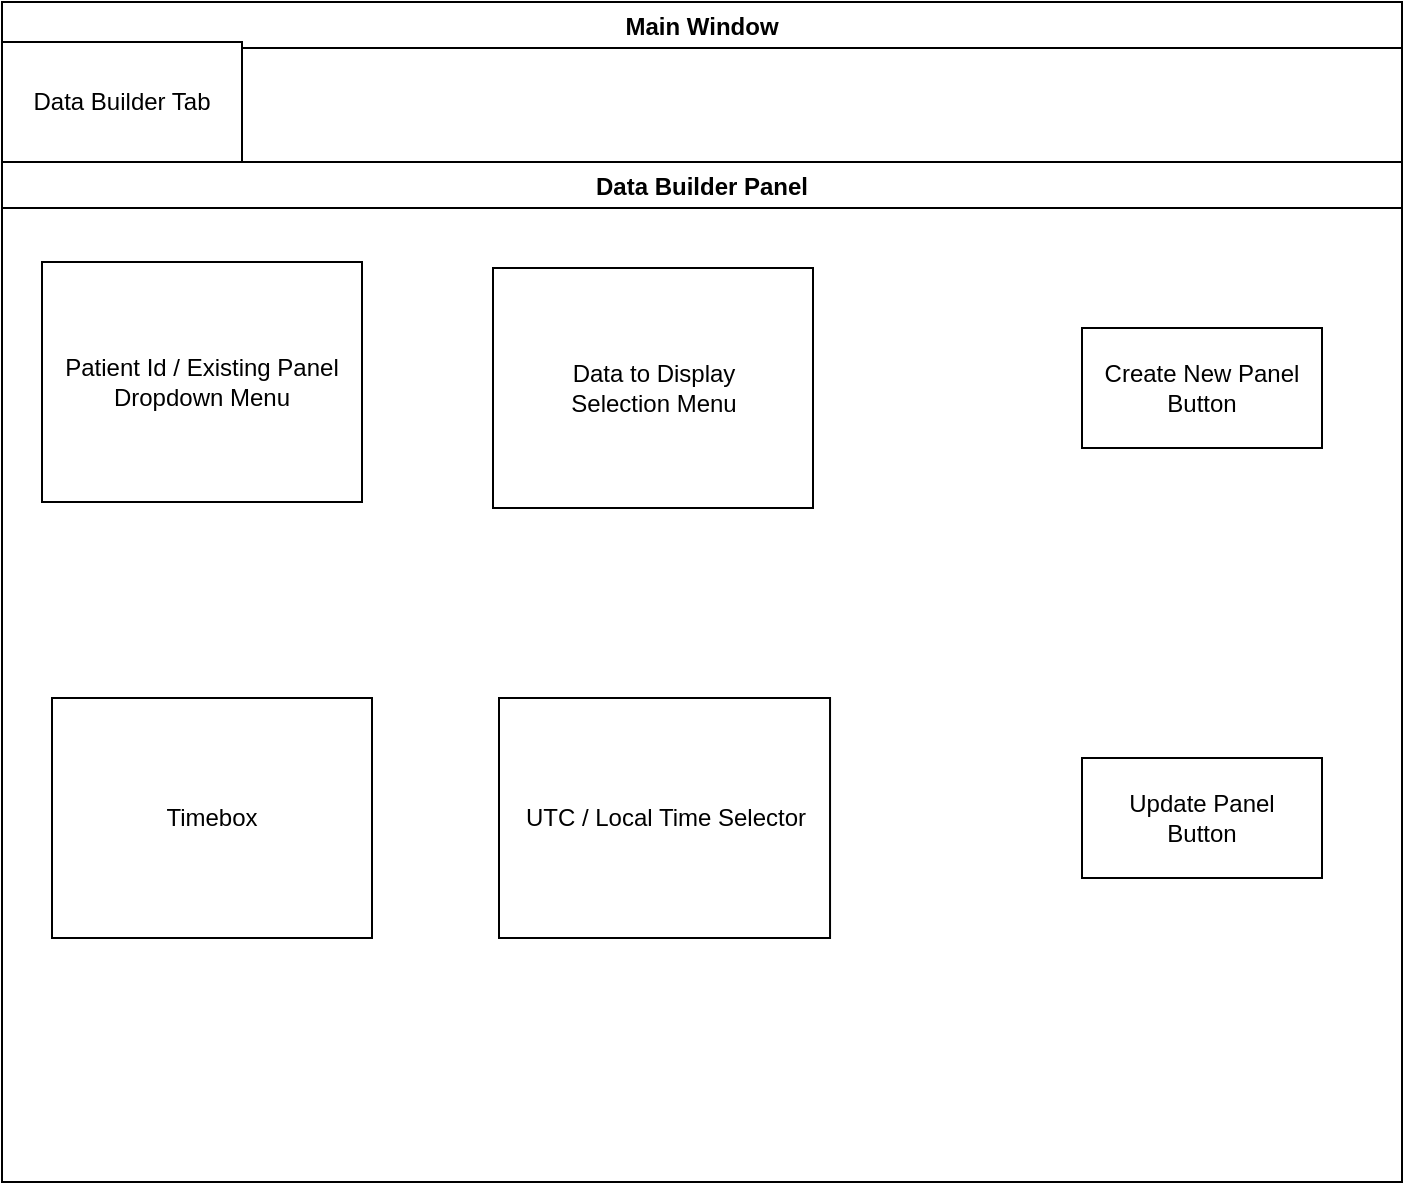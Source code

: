 <mxfile version="20.3.3" type="github" pages="3">
  <diagram id="dredKK3kPEjf5sC-nhx5" name="Page-1">
    <mxGraphModel dx="1422" dy="794" grid="0" gridSize="10" guides="1" tooltips="1" connect="1" arrows="1" fold="1" page="1" pageScale="1" pageWidth="1100" pageHeight="850" math="0" shadow="0">
      <root>
        <mxCell id="0" />
        <mxCell id="1" parent="0" />
        <mxCell id="296LX0kJDEPLhYGs-pcD-1" value="Main Window" style="swimlane;" vertex="1" parent="1">
          <mxGeometry x="30" y="70" width="700" height="590" as="geometry" />
        </mxCell>
        <mxCell id="296LX0kJDEPLhYGs-pcD-2" value="Data Builder Tab" style="rounded=0;whiteSpace=wrap;html=1;" vertex="1" parent="296LX0kJDEPLhYGs-pcD-1">
          <mxGeometry y="20" width="120" height="60" as="geometry" />
        </mxCell>
        <mxCell id="296LX0kJDEPLhYGs-pcD-3" value="Data Builder Panel" style="swimlane;" vertex="1" parent="296LX0kJDEPLhYGs-pcD-1">
          <mxGeometry y="80" width="700" height="510" as="geometry" />
        </mxCell>
        <mxCell id="296LX0kJDEPLhYGs-pcD-4" value="Patient Id / Existing Panel Dropdown Menu" style="rounded=0;whiteSpace=wrap;html=1;" vertex="1" parent="296LX0kJDEPLhYGs-pcD-3">
          <mxGeometry x="20" y="50" width="160" height="120" as="geometry" />
        </mxCell>
        <mxCell id="296LX0kJDEPLhYGs-pcD-5" value="Timebox" style="rounded=0;whiteSpace=wrap;html=1;" vertex="1" parent="296LX0kJDEPLhYGs-pcD-3">
          <mxGeometry x="25" y="268" width="160" height="120" as="geometry" />
        </mxCell>
        <mxCell id="296LX0kJDEPLhYGs-pcD-6" value="Data to Display &lt;br&gt;Selection Menu" style="rounded=0;whiteSpace=wrap;html=1;" vertex="1" parent="296LX0kJDEPLhYGs-pcD-3">
          <mxGeometry x="245.5" y="53" width="160" height="120" as="geometry" />
        </mxCell>
        <mxCell id="296LX0kJDEPLhYGs-pcD-7" value="Create New Panel&lt;br&gt;Button" style="rounded=0;whiteSpace=wrap;html=1;" vertex="1" parent="296LX0kJDEPLhYGs-pcD-3">
          <mxGeometry x="540" y="83" width="120" height="60" as="geometry" />
        </mxCell>
        <mxCell id="296LX0kJDEPLhYGs-pcD-10" value="Update Panel&lt;br&gt;Button" style="rounded=0;whiteSpace=wrap;html=1;" vertex="1" parent="296LX0kJDEPLhYGs-pcD-3">
          <mxGeometry x="540" y="298" width="120" height="60" as="geometry" />
        </mxCell>
        <mxCell id="296LX0kJDEPLhYGs-pcD-12" value="UTC / Local Time Selector" style="rounded=0;whiteSpace=wrap;html=1;aspect=fixed;" vertex="1" parent="296LX0kJDEPLhYGs-pcD-3">
          <mxGeometry x="248.5" y="268" width="165.52" height="120" as="geometry" />
        </mxCell>
      </root>
    </mxGraphModel>
  </diagram>
  <diagram id="8HZK15Q0EfiEEUhx8xKc" name="Page-2">
    <mxGraphModel dx="1422" dy="794" grid="0" gridSize="10" guides="1" tooltips="1" connect="1" arrows="1" fold="1" page="1" pageScale="1" pageWidth="1100" pageHeight="850" math="0" shadow="0">
      <root>
        <mxCell id="0" />
        <mxCell id="1" parent="0" />
        <mxCell id="lmMfMXd3Vjk9E3a_WQbr-1" value="Main Window" style="swimlane;" vertex="1" parent="1">
          <mxGeometry x="48" y="70" width="700" height="590" as="geometry" />
        </mxCell>
        <mxCell id="lmMfMXd3Vjk9E3a_WQbr-2" value="Data Builder Tab" style="rounded=0;whiteSpace=wrap;html=1;" vertex="1" parent="lmMfMXd3Vjk9E3a_WQbr-1">
          <mxGeometry y="20" width="120" height="60" as="geometry" />
        </mxCell>
        <mxCell id="lmMfMXd3Vjk9E3a_WQbr-3" value="Data Panel A" style="swimlane;" vertex="1" parent="lmMfMXd3Vjk9E3a_WQbr-1">
          <mxGeometry y="80" width="700" height="510" as="geometry" />
        </mxCell>
        <mxCell id="lmMfMXd3Vjk9E3a_WQbr-4" value="Patient Id" style="rounded=0;whiteSpace=wrap;html=1;" vertex="1" parent="lmMfMXd3Vjk9E3a_WQbr-3">
          <mxGeometry x="7" y="30" width="115" height="33" as="geometry" />
        </mxCell>
        <mxCell id="lmMfMXd3Vjk9E3a_WQbr-6" value="Plot Sensor Data A" style="rounded=0;whiteSpace=wrap;html=1;" vertex="1" parent="lmMfMXd3Vjk9E3a_WQbr-3">
          <mxGeometry x="7" y="84" width="358" height="120" as="geometry" />
        </mxCell>
        <mxCell id="lmMfMXd3Vjk9E3a_WQbr-7" value="Timebox" style="rounded=0;whiteSpace=wrap;html=1;" vertex="1" parent="lmMfMXd3Vjk9E3a_WQbr-3">
          <mxGeometry x="551" y="30" width="120" height="60" as="geometry" />
        </mxCell>
        <mxCell id="lmMfMXd3Vjk9E3a_WQbr-8" value="UTC/Local Time Toggle" style="rounded=0;whiteSpace=wrap;html=1;" vertex="1" parent="lmMfMXd3Vjk9E3a_WQbr-3">
          <mxGeometry x="551" y="106" width="120" height="60" as="geometry" />
        </mxCell>
        <mxCell id="lmMfMXd3Vjk9E3a_WQbr-12" value="Plot Sensor Data C" style="rounded=0;whiteSpace=wrap;html=1;" vertex="1" parent="lmMfMXd3Vjk9E3a_WQbr-3">
          <mxGeometry x="7" y="346" width="357" height="120" as="geometry" />
        </mxCell>
        <mxCell id="lmMfMXd3Vjk9E3a_WQbr-11" value="Plot Sensor Data B" style="rounded=0;whiteSpace=wrap;html=1;" vertex="1" parent="lmMfMXd3Vjk9E3a_WQbr-3">
          <mxGeometry x="7" y="215" width="356" height="120" as="geometry" />
        </mxCell>
        <mxCell id="lmMfMXd3Vjk9E3a_WQbr-13" value="..." style="text;html=1;align=center;verticalAlign=middle;resizable=0;points=[];autosize=1;strokeColor=none;fillColor=none;" vertex="1" parent="lmMfMXd3Vjk9E3a_WQbr-3">
          <mxGeometry x="73" y="477" width="28" height="26" as="geometry" />
        </mxCell>
        <mxCell id="MtK9HAOIWM41lRYsLnEL-1" value="Aggregate Button" style="rounded=0;whiteSpace=wrap;html=1;" vertex="1" parent="lmMfMXd3Vjk9E3a_WQbr-3">
          <mxGeometry x="551" y="185" width="120" height="60" as="geometry" />
        </mxCell>
        <mxCell id="lmMfMXd3Vjk9E3a_WQbr-10" value="Data Panel A Tab" style="rounded=0;whiteSpace=wrap;html=1;" vertex="1" parent="lmMfMXd3Vjk9E3a_WQbr-1">
          <mxGeometry x="120" y="20" width="120" height="60" as="geometry" />
        </mxCell>
      </root>
    </mxGraphModel>
  </diagram>
  <diagram id="h4zy86VA11wBFgwCgoM1" name="Page-3">
    <mxGraphModel dx="630" dy="784" grid="0" gridSize="10" guides="1" tooltips="1" connect="1" arrows="1" fold="1" page="1" pageScale="1" pageWidth="1100" pageHeight="850" math="0" shadow="0">
      <root>
        <mxCell id="0" />
        <mxCell id="1" parent="0" />
        <mxCell id="SL9D9ycsEYWnFnFlBuoh-1" value="Main Window" style="swimlane;" vertex="1" parent="1">
          <mxGeometry x="48" y="70" width="700" height="590" as="geometry" />
        </mxCell>
        <mxCell id="SL9D9ycsEYWnFnFlBuoh-2" value="Data Builder Tab" style="rounded=0;whiteSpace=wrap;html=1;" vertex="1" parent="SL9D9ycsEYWnFnFlBuoh-1">
          <mxGeometry y="20" width="120" height="60" as="geometry" />
        </mxCell>
        <mxCell id="SL9D9ycsEYWnFnFlBuoh-3" value="Data Panel A" style="swimlane;" vertex="1" parent="SL9D9ycsEYWnFnFlBuoh-1">
          <mxGeometry y="80" width="700" height="510" as="geometry" />
        </mxCell>
        <mxCell id="SL9D9ycsEYWnFnFlBuoh-4" value="Patient Id" style="rounded=0;whiteSpace=wrap;html=1;" vertex="1" parent="SL9D9ycsEYWnFnFlBuoh-3">
          <mxGeometry x="7" y="30" width="115" height="33" as="geometry" />
        </mxCell>
        <mxCell id="SL9D9ycsEYWnFnFlBuoh-5" value="Aggregate Data A" style="rounded=0;whiteSpace=wrap;html=1;" vertex="1" parent="SL9D9ycsEYWnFnFlBuoh-3">
          <mxGeometry x="7" y="84" width="684" height="120" as="geometry" />
        </mxCell>
        <mxCell id="SL9D9ycsEYWnFnFlBuoh-10" value="..." style="text;html=1;align=center;verticalAlign=middle;resizable=0;points=[];autosize=1;strokeColor=none;fillColor=none;" vertex="1" parent="SL9D9ycsEYWnFnFlBuoh-3">
          <mxGeometry x="73" y="477" width="28" height="26" as="geometry" />
        </mxCell>
        <mxCell id="SL9D9ycsEYWnFnFlBuoh-37" value="Aggregate Data B" style="rounded=0;whiteSpace=wrap;html=1;" vertex="1" parent="SL9D9ycsEYWnFnFlBuoh-3">
          <mxGeometry x="8" y="231" width="684" height="120" as="geometry" />
        </mxCell>
        <mxCell id="SL9D9ycsEYWnFnFlBuoh-36" value="Aggregate Data C" style="rounded=0;whiteSpace=wrap;html=1;" vertex="1" parent="SL9D9ycsEYWnFnFlBuoh-3">
          <mxGeometry x="8" y="360" width="684" height="120" as="geometry" />
        </mxCell>
        <mxCell id="SL9D9ycsEYWnFnFlBuoh-38" value="..." style="text;html=1;align=center;verticalAlign=middle;resizable=0;points=[];autosize=1;strokeColor=none;fillColor=none;" vertex="1" parent="SL9D9ycsEYWnFnFlBuoh-3">
          <mxGeometry x="327" y="482" width="28" height="26" as="geometry" />
        </mxCell>
        <mxCell id="SL9D9ycsEYWnFnFlBuoh-39" value="Timebox" style="rounded=0;whiteSpace=wrap;html=1;" vertex="1" parent="SL9D9ycsEYWnFnFlBuoh-3">
          <mxGeometry x="155" y="30" width="108" height="44.5" as="geometry" />
        </mxCell>
        <mxCell id="SL9D9ycsEYWnFnFlBuoh-12" value="Data Panel A Tab" style="rounded=0;whiteSpace=wrap;html=1;" vertex="1" parent="SL9D9ycsEYWnFnFlBuoh-1">
          <mxGeometry x="120" y="20" width="120" height="60" as="geometry" />
        </mxCell>
        <mxCell id="SL9D9ycsEYWnFnFlBuoh-14" value="Aggregate Panel A Tab" style="rounded=0;whiteSpace=wrap;html=1;" vertex="1" parent="SL9D9ycsEYWnFnFlBuoh-1">
          <mxGeometry x="240" y="20" width="130" height="60" as="geometry" />
        </mxCell>
      </root>
    </mxGraphModel>
  </diagram>
</mxfile>
